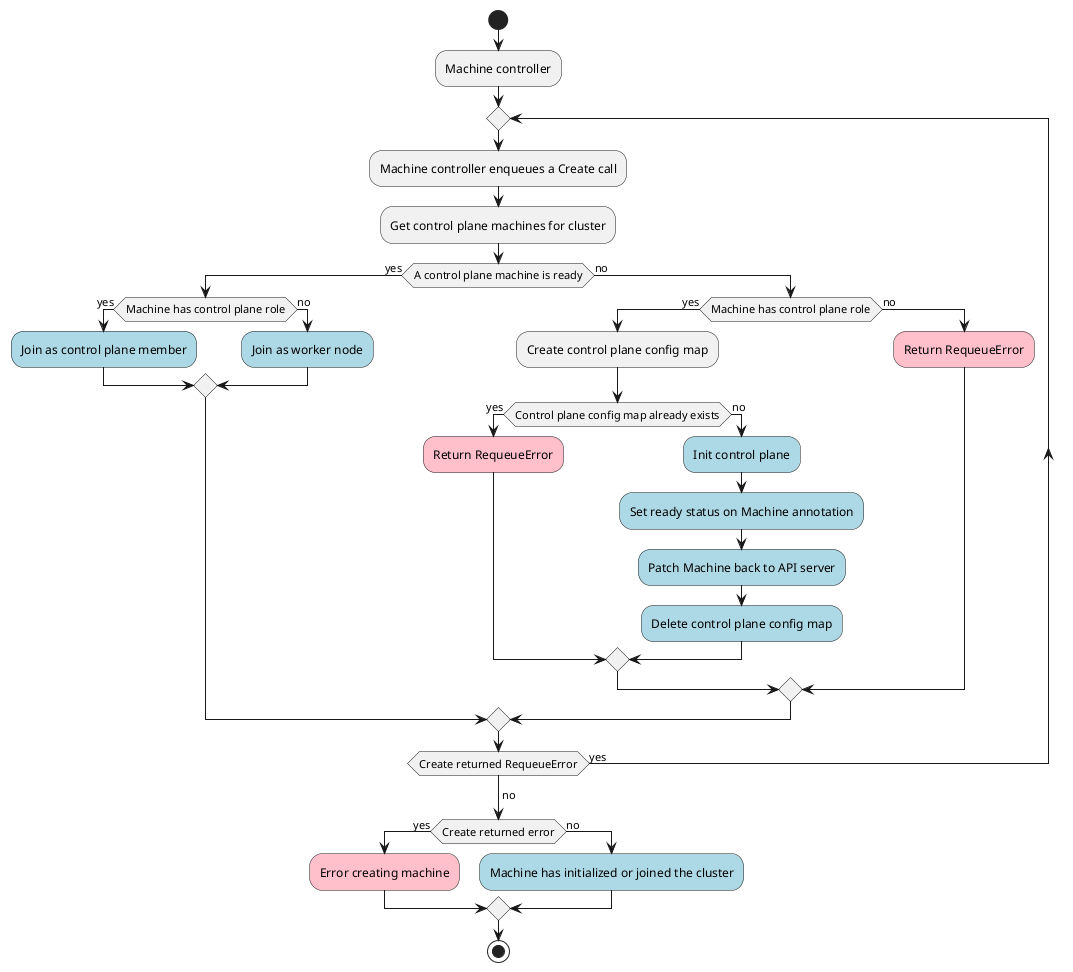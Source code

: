 @startuml cluster-admission-machine-controller

start;
:Machine controller;

repeat
  :Machine controller enqueues a Create call;
  :Get control plane machines for cluster;
  if (A control plane machine is ready) then (yes)
    if (Machine has control plane role) then (yes)
      #LightBlue:Join as control plane member;
    else (no)
      #LightBlue:Join as worker node;
    endif
  else (no)
    if (Machine has control plane role) then (yes)
      :Create control plane config map;
      if (Control plane config map already exists) then (yes)
        #Pink:Return RequeueError;
      else (no)
        #LightBlue:Init control plane;
        #LightBlue:Set ready status on Machine annotation;
        #LightBlue:Patch Machine back to API server;
        #LightBlue:Delete control plane config map;
      endif
    else (no)
      #Pink:Return RequeueError;
    endif
  endif
repeat while (Create returned RequeueError) is (yes)
-> no;
if (Create returned error) then (yes)
  #Pink:Error creating machine;
else (no)
  #LightBlue:Machine has initialized or joined the cluster;
endif
stop;

@enduml